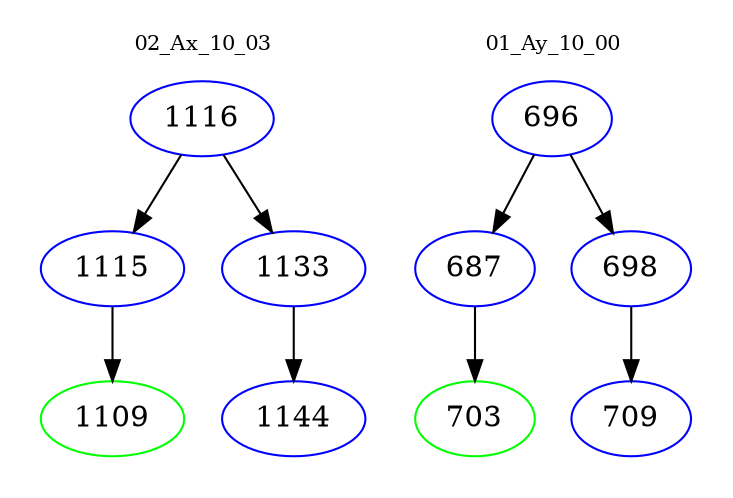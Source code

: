 digraph{
subgraph cluster_0 {
color = white
label = "02_Ax_10_03";
fontsize=10;
T0_1116 [label="1116", color="blue"]
T0_1116 -> T0_1115 [color="black"]
T0_1115 [label="1115", color="blue"]
T0_1115 -> T0_1109 [color="black"]
T0_1109 [label="1109", color="green"]
T0_1116 -> T0_1133 [color="black"]
T0_1133 [label="1133", color="blue"]
T0_1133 -> T0_1144 [color="black"]
T0_1144 [label="1144", color="blue"]
}
subgraph cluster_1 {
color = white
label = "01_Ay_10_00";
fontsize=10;
T1_696 [label="696", color="blue"]
T1_696 -> T1_687 [color="black"]
T1_687 [label="687", color="blue"]
T1_687 -> T1_703 [color="black"]
T1_703 [label="703", color="green"]
T1_696 -> T1_698 [color="black"]
T1_698 [label="698", color="blue"]
T1_698 -> T1_709 [color="black"]
T1_709 [label="709", color="blue"]
}
}
